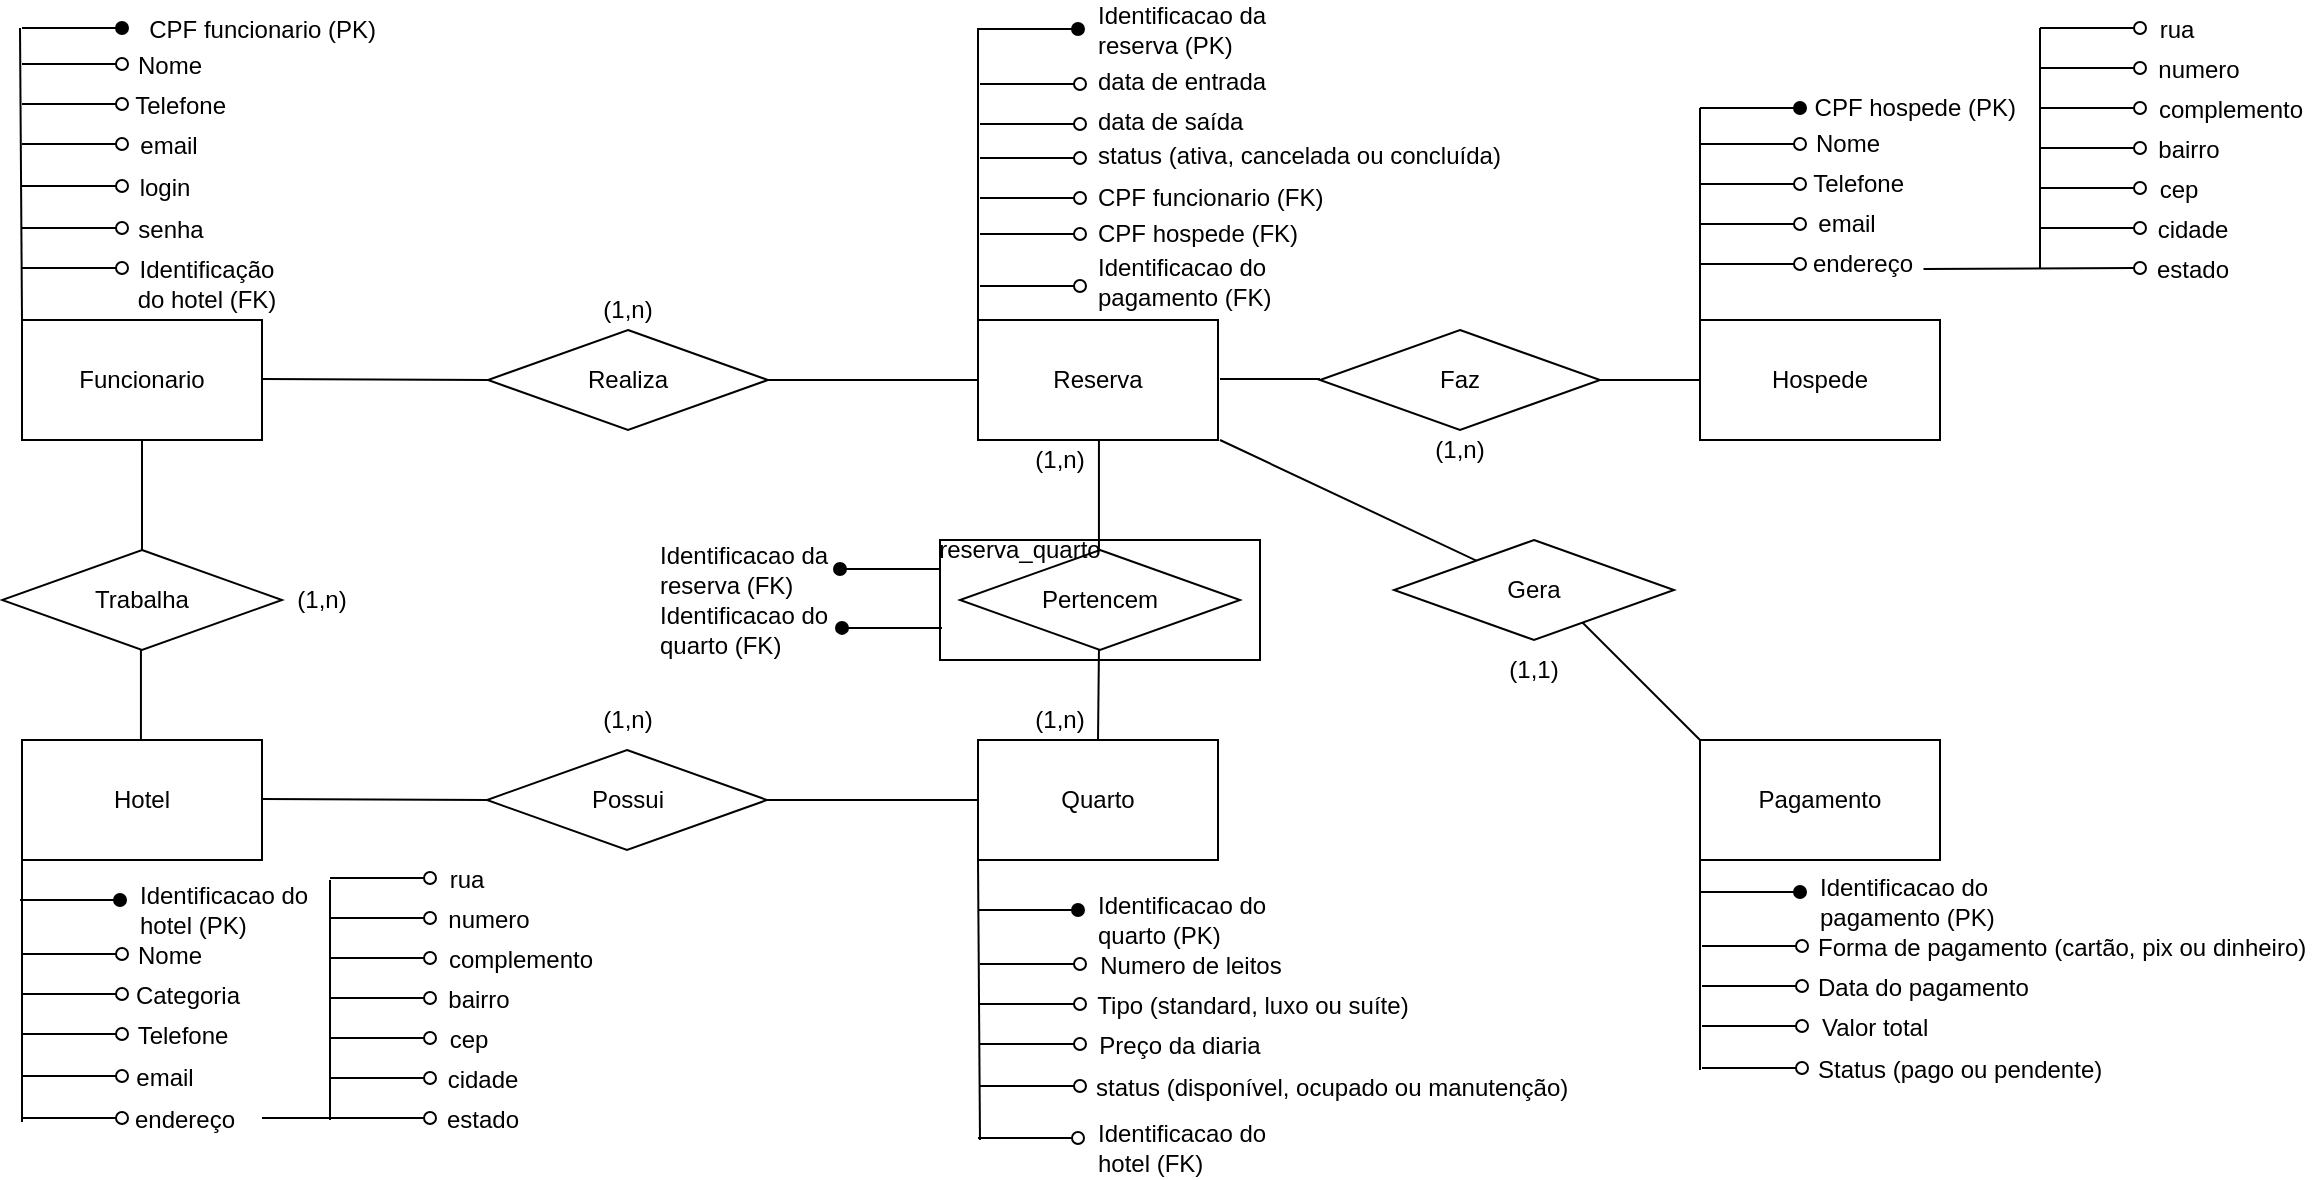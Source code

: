 <mxfile version="27.2.0">
  <diagram name="Página-1" id="DI8ZqAq87P7aCY76CuN6">
    <mxGraphModel dx="415" dy="225" grid="1" gridSize="10" guides="1" tooltips="1" connect="1" arrows="1" fold="1" page="1" pageScale="1" pageWidth="827" pageHeight="1169" math="0" shadow="0">
      <root>
        <mxCell id="0" />
        <mxCell id="1" parent="0" />
        <mxCell id="oVBurB7gHKjNDLbgg1Ga-71" value="" style="rounded=0;whiteSpace=wrap;html=1;" parent="1" vertex="1">
          <mxGeometry x="500" y="280" width="160" height="60" as="geometry" />
        </mxCell>
        <mxCell id="KaHhwijKdOxmR4VrckLU-152" value="" style="group" parent="1" vertex="1" connectable="0">
          <mxGeometry x="40" y="380" width="266" height="205" as="geometry" />
        </mxCell>
        <mxCell id="KaHhwijKdOxmR4VrckLU-2" value="Hotel" style="rounded=0;whiteSpace=wrap;html=1;" parent="KaHhwijKdOxmR4VrckLU-152" vertex="1">
          <mxGeometry x="1" width="120" height="60" as="geometry" />
        </mxCell>
        <mxCell id="KaHhwijKdOxmR4VrckLU-45" value="" style="endArrow=oval;html=1;rounded=0;endFill=1;" parent="KaHhwijKdOxmR4VrckLU-152" edge="1">
          <mxGeometry width="50" height="50" relative="1" as="geometry">
            <mxPoint y="80" as="sourcePoint" />
            <mxPoint x="50" y="80" as="targetPoint" />
          </mxGeometry>
        </mxCell>
        <mxCell id="KaHhwijKdOxmR4VrckLU-46" value="Identificacao do hotel (PK)" style="text;html=1;align=left;verticalAlign=middle;whiteSpace=wrap;rounded=0;" parent="KaHhwijKdOxmR4VrckLU-152" vertex="1">
          <mxGeometry x="58" y="70" width="111" height="30" as="geometry" />
        </mxCell>
        <mxCell id="KaHhwijKdOxmR4VrckLU-47" value="" style="endArrow=oval;html=1;rounded=0;endFill=0;" parent="KaHhwijKdOxmR4VrckLU-152" edge="1">
          <mxGeometry width="50" height="50" relative="1" as="geometry">
            <mxPoint x="1" y="107" as="sourcePoint" />
            <mxPoint x="51" y="107" as="targetPoint" />
          </mxGeometry>
        </mxCell>
        <mxCell id="KaHhwijKdOxmR4VrckLU-48" value="Nome" style="text;html=1;align=right;verticalAlign=middle;whiteSpace=wrap;rounded=0;" parent="KaHhwijKdOxmR4VrckLU-152" vertex="1">
          <mxGeometry x="61.25" y="93" width="31.5" height="30" as="geometry" />
        </mxCell>
        <mxCell id="KaHhwijKdOxmR4VrckLU-49" value="" style="endArrow=oval;html=1;rounded=0;endFill=0;" parent="KaHhwijKdOxmR4VrckLU-152" edge="1">
          <mxGeometry width="50" height="50" relative="1" as="geometry">
            <mxPoint x="1" y="127" as="sourcePoint" />
            <mxPoint x="51" y="127" as="targetPoint" />
          </mxGeometry>
        </mxCell>
        <mxCell id="KaHhwijKdOxmR4VrckLU-50" value="Categoria" style="text;html=1;align=right;verticalAlign=middle;whiteSpace=wrap;rounded=0;" parent="KaHhwijKdOxmR4VrckLU-152" vertex="1">
          <mxGeometry x="66.25" y="113" width="46" height="30" as="geometry" />
        </mxCell>
        <mxCell id="KaHhwijKdOxmR4VrckLU-51" value="" style="endArrow=oval;html=1;rounded=0;endFill=0;" parent="KaHhwijKdOxmR4VrckLU-152" edge="1">
          <mxGeometry width="50" height="50" relative="1" as="geometry">
            <mxPoint x="1" y="147" as="sourcePoint" />
            <mxPoint x="51" y="147" as="targetPoint" />
          </mxGeometry>
        </mxCell>
        <mxCell id="KaHhwijKdOxmR4VrckLU-52" value="Telefone" style="text;html=1;align=center;verticalAlign=middle;whiteSpace=wrap;rounded=0;" parent="KaHhwijKdOxmR4VrckLU-152" vertex="1">
          <mxGeometry x="66.25" y="133" width="31" height="30" as="geometry" />
        </mxCell>
        <mxCell id="KaHhwijKdOxmR4VrckLU-53" value="" style="endArrow=oval;html=1;rounded=0;endFill=0;" parent="KaHhwijKdOxmR4VrckLU-152" edge="1">
          <mxGeometry width="50" height="50" relative="1" as="geometry">
            <mxPoint x="1" y="168" as="sourcePoint" />
            <mxPoint x="51" y="168" as="targetPoint" />
          </mxGeometry>
        </mxCell>
        <mxCell id="KaHhwijKdOxmR4VrckLU-54" value="email" style="text;html=1;align=center;verticalAlign=middle;whiteSpace=wrap;rounded=0;" parent="KaHhwijKdOxmR4VrckLU-152" vertex="1">
          <mxGeometry x="57" y="154" width="31" height="30" as="geometry" />
        </mxCell>
        <mxCell id="KaHhwijKdOxmR4VrckLU-55" value="endereço" style="text;html=1;align=center;verticalAlign=middle;whiteSpace=wrap;rounded=0;" parent="KaHhwijKdOxmR4VrckLU-152" vertex="1">
          <mxGeometry x="66.5" y="175" width="31" height="30" as="geometry" />
        </mxCell>
        <mxCell id="KaHhwijKdOxmR4VrckLU-56" value="" style="endArrow=oval;html=1;rounded=0;endFill=0;" parent="KaHhwijKdOxmR4VrckLU-152" edge="1">
          <mxGeometry width="50" height="50" relative="1" as="geometry">
            <mxPoint x="1" y="189" as="sourcePoint" />
            <mxPoint x="51" y="189" as="targetPoint" />
          </mxGeometry>
        </mxCell>
        <mxCell id="KaHhwijKdOxmR4VrckLU-57" value="" style="endArrow=none;html=1;rounded=0;exitX=0;exitY=0;exitDx=0;exitDy=0;" parent="KaHhwijKdOxmR4VrckLU-152" edge="1">
          <mxGeometry width="50" height="50" relative="1" as="geometry">
            <mxPoint x="1" y="191" as="sourcePoint" />
            <mxPoint x="1" y="60" as="targetPoint" />
          </mxGeometry>
        </mxCell>
        <mxCell id="KaHhwijKdOxmR4VrckLU-58" value="rua" style="text;html=1;align=center;verticalAlign=middle;whiteSpace=wrap;rounded=0;" parent="KaHhwijKdOxmR4VrckLU-152" vertex="1">
          <mxGeometry x="208" y="55" width="31" height="30" as="geometry" />
        </mxCell>
        <mxCell id="KaHhwijKdOxmR4VrckLU-59" value="" style="endArrow=oval;html=1;rounded=0;endFill=0;" parent="KaHhwijKdOxmR4VrckLU-152" edge="1">
          <mxGeometry width="50" height="50" relative="1" as="geometry">
            <mxPoint x="155" y="69" as="sourcePoint" />
            <mxPoint x="205" y="69" as="targetPoint" />
          </mxGeometry>
        </mxCell>
        <mxCell id="KaHhwijKdOxmR4VrckLU-66" value="numero" style="text;html=1;align=center;verticalAlign=middle;whiteSpace=wrap;rounded=0;" parent="KaHhwijKdOxmR4VrckLU-152" vertex="1">
          <mxGeometry x="219" y="75" width="31" height="30" as="geometry" />
        </mxCell>
        <mxCell id="KaHhwijKdOxmR4VrckLU-67" value="" style="endArrow=oval;html=1;rounded=0;endFill=0;" parent="KaHhwijKdOxmR4VrckLU-152" edge="1">
          <mxGeometry width="50" height="50" relative="1" as="geometry">
            <mxPoint x="155" y="89" as="sourcePoint" />
            <mxPoint x="205" y="89" as="targetPoint" />
          </mxGeometry>
        </mxCell>
        <mxCell id="KaHhwijKdOxmR4VrckLU-68" value="complemento" style="text;html=1;align=center;verticalAlign=middle;whiteSpace=wrap;rounded=0;" parent="KaHhwijKdOxmR4VrckLU-152" vertex="1">
          <mxGeometry x="235" y="95" width="31" height="30" as="geometry" />
        </mxCell>
        <mxCell id="KaHhwijKdOxmR4VrckLU-69" value="" style="endArrow=oval;html=1;rounded=0;endFill=0;" parent="KaHhwijKdOxmR4VrckLU-152" edge="1">
          <mxGeometry width="50" height="50" relative="1" as="geometry">
            <mxPoint x="155" y="109" as="sourcePoint" />
            <mxPoint x="205" y="109" as="targetPoint" />
          </mxGeometry>
        </mxCell>
        <mxCell id="KaHhwijKdOxmR4VrckLU-70" value="bairro" style="text;html=1;align=center;verticalAlign=middle;whiteSpace=wrap;rounded=0;" parent="KaHhwijKdOxmR4VrckLU-152" vertex="1">
          <mxGeometry x="214" y="115" width="31" height="30" as="geometry" />
        </mxCell>
        <mxCell id="KaHhwijKdOxmR4VrckLU-71" value="" style="endArrow=oval;html=1;rounded=0;endFill=0;" parent="KaHhwijKdOxmR4VrckLU-152" edge="1">
          <mxGeometry width="50" height="50" relative="1" as="geometry">
            <mxPoint x="155" y="129" as="sourcePoint" />
            <mxPoint x="205" y="129" as="targetPoint" />
          </mxGeometry>
        </mxCell>
        <mxCell id="KaHhwijKdOxmR4VrckLU-74" value="cep" style="text;html=1;align=center;verticalAlign=middle;whiteSpace=wrap;rounded=0;" parent="KaHhwijKdOxmR4VrckLU-152" vertex="1">
          <mxGeometry x="209" y="135" width="31" height="30" as="geometry" />
        </mxCell>
        <mxCell id="KaHhwijKdOxmR4VrckLU-75" value="" style="endArrow=oval;html=1;rounded=0;endFill=0;" parent="KaHhwijKdOxmR4VrckLU-152" edge="1">
          <mxGeometry width="50" height="50" relative="1" as="geometry">
            <mxPoint x="155" y="149" as="sourcePoint" />
            <mxPoint x="205" y="149" as="targetPoint" />
          </mxGeometry>
        </mxCell>
        <mxCell id="KaHhwijKdOxmR4VrckLU-76" value="cidade" style="text;html=1;align=center;verticalAlign=middle;whiteSpace=wrap;rounded=0;" parent="KaHhwijKdOxmR4VrckLU-152" vertex="1">
          <mxGeometry x="216" y="155" width="31" height="30" as="geometry" />
        </mxCell>
        <mxCell id="KaHhwijKdOxmR4VrckLU-77" value="" style="endArrow=oval;html=1;rounded=0;endFill=0;" parent="KaHhwijKdOxmR4VrckLU-152" edge="1">
          <mxGeometry width="50" height="50" relative="1" as="geometry">
            <mxPoint x="155" y="169" as="sourcePoint" />
            <mxPoint x="205" y="169" as="targetPoint" />
          </mxGeometry>
        </mxCell>
        <mxCell id="KaHhwijKdOxmR4VrckLU-78" value="estado" style="text;html=1;align=center;verticalAlign=middle;whiteSpace=wrap;rounded=0;" parent="KaHhwijKdOxmR4VrckLU-152" vertex="1">
          <mxGeometry x="216" y="175" width="31" height="30" as="geometry" />
        </mxCell>
        <mxCell id="KaHhwijKdOxmR4VrckLU-79" value="" style="endArrow=oval;html=1;rounded=0;endFill=0;" parent="KaHhwijKdOxmR4VrckLU-152" edge="1">
          <mxGeometry width="50" height="50" relative="1" as="geometry">
            <mxPoint x="121" y="189" as="sourcePoint" />
            <mxPoint x="205" y="189" as="targetPoint" />
          </mxGeometry>
        </mxCell>
        <mxCell id="KaHhwijKdOxmR4VrckLU-80" value="" style="endArrow=none;html=1;rounded=0;" parent="KaHhwijKdOxmR4VrckLU-152" edge="1">
          <mxGeometry width="50" height="50" relative="1" as="geometry">
            <mxPoint x="155" y="190" as="sourcePoint" />
            <mxPoint x="155" y="70" as="targetPoint" />
          </mxGeometry>
        </mxCell>
        <mxCell id="oVBurB7gHKjNDLbgg1Ga-35" value="" style="endArrow=none;html=1;rounded=0;entryX=1;entryY=0.5;entryDx=0;entryDy=0;exitX=0;exitY=0.5;exitDx=0;exitDy=0;" parent="KaHhwijKdOxmR4VrckLU-152" source="oVBurB7gHKjNDLbgg1Ga-33" edge="1">
          <mxGeometry width="50" height="50" relative="1" as="geometry">
            <mxPoint x="227" y="29.47" as="sourcePoint" />
            <mxPoint x="121" y="29.47" as="targetPoint" />
          </mxGeometry>
        </mxCell>
        <mxCell id="oVBurB7gHKjNDLbgg1Ga-33" value="Possui" style="rhombus;whiteSpace=wrap;html=1;" parent="1" vertex="1">
          <mxGeometry x="273.5" y="385" width="140" height="50" as="geometry" />
        </mxCell>
        <mxCell id="oVBurB7gHKjNDLbgg1Ga-34" value="" style="endArrow=none;html=1;rounded=0;entryX=1;entryY=0.5;entryDx=0;entryDy=0;" parent="1" target="oVBurB7gHKjNDLbgg1Ga-33" edge="1">
          <mxGeometry width="50" height="50" relative="1" as="geometry">
            <mxPoint x="520" y="410" as="sourcePoint" />
            <mxPoint x="500" y="495" as="targetPoint" />
          </mxGeometry>
        </mxCell>
        <mxCell id="oVBurB7gHKjNDLbgg1Ga-39" value="Trabalha" style="rhombus;whiteSpace=wrap;html=1;" parent="1" vertex="1">
          <mxGeometry x="31" y="285" width="140" height="50" as="geometry" />
        </mxCell>
        <mxCell id="oVBurB7gHKjNDLbgg1Ga-40" value="" style="endArrow=none;html=1;rounded=0;exitX=0.5;exitY=0;exitDx=0;exitDy=0;entryX=0.5;entryY=1;entryDx=0;entryDy=0;" parent="1" source="oVBurB7gHKjNDLbgg1Ga-39" target="KaHhwijKdOxmR4VrckLU-1" edge="1">
          <mxGeometry width="50" height="50" relative="1" as="geometry">
            <mxPoint x="450" y="335" as="sourcePoint" />
            <mxPoint x="100" y="235" as="targetPoint" />
          </mxGeometry>
        </mxCell>
        <mxCell id="oVBurB7gHKjNDLbgg1Ga-41" value="" style="endArrow=none;html=1;rounded=0;exitX=0.5;exitY=0;exitDx=0;exitDy=0;entryX=0.5;entryY=1;entryDx=0;entryDy=0;" parent="1" edge="1">
          <mxGeometry width="50" height="50" relative="1" as="geometry">
            <mxPoint x="100.47" y="380" as="sourcePoint" />
            <mxPoint x="100.47" y="335" as="targetPoint" />
          </mxGeometry>
        </mxCell>
        <mxCell id="oVBurB7gHKjNDLbgg1Ga-44" value="Realiza" style="rhombus;whiteSpace=wrap;html=1;" parent="1" vertex="1">
          <mxGeometry x="274" y="175" width="140" height="50" as="geometry" />
        </mxCell>
        <mxCell id="oVBurB7gHKjNDLbgg1Ga-45" value="" style="endArrow=none;html=1;rounded=0;exitX=1;exitY=0.5;exitDx=0;exitDy=0;entryX=0;entryY=0.5;entryDx=0;entryDy=0;" parent="1" source="oVBurB7gHKjNDLbgg1Ga-44" target="KaHhwijKdOxmR4VrckLU-5" edge="1">
          <mxGeometry width="50" height="50" relative="1" as="geometry">
            <mxPoint x="450" y="335" as="sourcePoint" />
            <mxPoint x="500" y="285" as="targetPoint" />
          </mxGeometry>
        </mxCell>
        <mxCell id="oVBurB7gHKjNDLbgg1Ga-46" value="" style="endArrow=none;html=1;rounded=0;exitX=1;exitY=0.5;exitDx=0;exitDy=0;entryX=0;entryY=0.5;entryDx=0;entryDy=0;" parent="1" target="oVBurB7gHKjNDLbgg1Ga-44" edge="1">
          <mxGeometry width="50" height="50" relative="1" as="geometry">
            <mxPoint x="161" y="199.47" as="sourcePoint" />
            <mxPoint x="260" y="199.47" as="targetPoint" />
          </mxGeometry>
        </mxCell>
        <mxCell id="oVBurB7gHKjNDLbgg1Ga-49" value="Pertencem" style="rhombus;whiteSpace=wrap;html=1;" parent="1" vertex="1">
          <mxGeometry x="510" y="285" width="140" height="50" as="geometry" />
        </mxCell>
        <mxCell id="oVBurB7gHKjNDLbgg1Ga-50" value="" style="endArrow=none;html=1;rounded=0;exitX=0.5;exitY=0;exitDx=0;exitDy=0;entryX=0.5;entryY=1;entryDx=0;entryDy=0;" parent="1" edge="1">
          <mxGeometry width="50" height="50" relative="1" as="geometry">
            <mxPoint x="579.47" y="285" as="sourcePoint" />
            <mxPoint x="579.47" y="230" as="targetPoint" />
          </mxGeometry>
        </mxCell>
        <mxCell id="oVBurB7gHKjNDLbgg1Ga-51" value="" style="endArrow=none;html=1;rounded=0;entryX=0.5;entryY=1;entryDx=0;entryDy=0;exitX=0.5;exitY=0;exitDx=0;exitDy=0;" parent="1" source="KaHhwijKdOxmR4VrckLU-3" edge="1">
          <mxGeometry width="50" height="50" relative="1" as="geometry">
            <mxPoint x="579" y="375" as="sourcePoint" />
            <mxPoint x="579.47" y="335" as="targetPoint" />
          </mxGeometry>
        </mxCell>
        <mxCell id="oVBurB7gHKjNDLbgg1Ga-56" value="" style="group" parent="1" vertex="1" connectable="0">
          <mxGeometry x="880" y="380" width="307.5" height="180" as="geometry" />
        </mxCell>
        <mxCell id="oVBurB7gHKjNDLbgg1Ga-14" value="Forma de pagamento (cartão, pix ou dinheiro)" style="text;html=1;align=left;verticalAlign=middle;whiteSpace=wrap;rounded=0;" parent="oVBurB7gHKjNDLbgg1Ga-56" vertex="1">
          <mxGeometry x="57" y="89" width="250.5" height="30" as="geometry" />
        </mxCell>
        <mxCell id="KaHhwijKdOxmR4VrckLU-81" value="Pagamento" style="rounded=0;whiteSpace=wrap;html=1;" parent="oVBurB7gHKjNDLbgg1Ga-56" vertex="1">
          <mxGeometry width="120" height="60" as="geometry" />
        </mxCell>
        <mxCell id="oVBurB7gHKjNDLbgg1Ga-11" value="Status (pago ou pendente)" style="text;html=1;align=left;verticalAlign=middle;whiteSpace=wrap;rounded=0;" parent="oVBurB7gHKjNDLbgg1Ga-56" vertex="1">
          <mxGeometry x="57" y="150" width="150.5" height="30" as="geometry" />
        </mxCell>
        <mxCell id="oVBurB7gHKjNDLbgg1Ga-12" value="" style="endArrow=oval;html=1;rounded=0;endFill=1;" parent="oVBurB7gHKjNDLbgg1Ga-56" edge="1">
          <mxGeometry width="50" height="50" relative="1" as="geometry">
            <mxPoint y="76" as="sourcePoint" />
            <mxPoint x="50" y="76" as="targetPoint" />
          </mxGeometry>
        </mxCell>
        <mxCell id="oVBurB7gHKjNDLbgg1Ga-13" value="" style="endArrow=oval;html=1;rounded=0;endFill=0;" parent="oVBurB7gHKjNDLbgg1Ga-56" edge="1">
          <mxGeometry width="50" height="50" relative="1" as="geometry">
            <mxPoint x="1" y="103" as="sourcePoint" />
            <mxPoint x="51" y="103" as="targetPoint" />
          </mxGeometry>
        </mxCell>
        <mxCell id="oVBurB7gHKjNDLbgg1Ga-15" value="" style="endArrow=oval;html=1;rounded=0;endFill=0;" parent="oVBurB7gHKjNDLbgg1Ga-56" edge="1">
          <mxGeometry width="50" height="50" relative="1" as="geometry">
            <mxPoint x="1" y="123" as="sourcePoint" />
            <mxPoint x="51" y="123" as="targetPoint" />
          </mxGeometry>
        </mxCell>
        <mxCell id="oVBurB7gHKjNDLbgg1Ga-16" value="Data do pagamento" style="text;html=1;align=left;verticalAlign=middle;whiteSpace=wrap;rounded=0;" parent="oVBurB7gHKjNDLbgg1Ga-56" vertex="1">
          <mxGeometry x="57" y="109" width="160.75" height="30" as="geometry" />
        </mxCell>
        <mxCell id="oVBurB7gHKjNDLbgg1Ga-17" value="" style="endArrow=oval;html=1;rounded=0;endFill=0;" parent="oVBurB7gHKjNDLbgg1Ga-56" edge="1">
          <mxGeometry width="50" height="50" relative="1" as="geometry">
            <mxPoint x="1" y="143" as="sourcePoint" />
            <mxPoint x="51" y="143" as="targetPoint" />
          </mxGeometry>
        </mxCell>
        <mxCell id="oVBurB7gHKjNDLbgg1Ga-18" value="Valor total" style="text;html=1;align=left;verticalAlign=middle;whiteSpace=wrap;rounded=0;" parent="oVBurB7gHKjNDLbgg1Ga-56" vertex="1">
          <mxGeometry x="59" y="129" width="83.75" height="30" as="geometry" />
        </mxCell>
        <mxCell id="oVBurB7gHKjNDLbgg1Ga-19" value="" style="endArrow=oval;html=1;rounded=0;endFill=0;" parent="oVBurB7gHKjNDLbgg1Ga-56" edge="1">
          <mxGeometry width="50" height="50" relative="1" as="geometry">
            <mxPoint x="1" y="164" as="sourcePoint" />
            <mxPoint x="51" y="164" as="targetPoint" />
          </mxGeometry>
        </mxCell>
        <mxCell id="oVBurB7gHKjNDLbgg1Ga-20" value="Identificacao do pagamento (PK)" style="text;html=1;align=left;verticalAlign=middle;whiteSpace=wrap;rounded=0;" parent="oVBurB7gHKjNDLbgg1Ga-56" vertex="1">
          <mxGeometry x="58" y="66" width="111" height="30" as="geometry" />
        </mxCell>
        <mxCell id="oVBurB7gHKjNDLbgg1Ga-21" value="" style="endArrow=none;html=1;rounded=0;entryX=0;entryY=1;entryDx=0;entryDy=0;" parent="oVBurB7gHKjNDLbgg1Ga-56" target="KaHhwijKdOxmR4VrckLU-81" edge="1">
          <mxGeometry width="50" height="50" relative="1" as="geometry">
            <mxPoint y="165" as="sourcePoint" />
            <mxPoint x="-30" y="130" as="targetPoint" />
          </mxGeometry>
        </mxCell>
        <mxCell id="oVBurB7gHKjNDLbgg1Ga-59" value="" style="endArrow=none;html=1;rounded=0;exitX=0;exitY=0.5;exitDx=0;exitDy=0;" parent="1" source="KaHhwijKdOxmR4VrckLU-4" edge="1">
          <mxGeometry width="50" height="50" relative="1" as="geometry">
            <mxPoint x="800" y="380" as="sourcePoint" />
            <mxPoint x="830" y="200" as="targetPoint" />
          </mxGeometry>
        </mxCell>
        <mxCell id="oVBurB7gHKjNDLbgg1Ga-63" value="" style="endArrow=none;html=1;rounded=0;exitX=0;exitY=0;exitDx=0;exitDy=0;" parent="1" source="KaHhwijKdOxmR4VrckLU-81" edge="1">
          <mxGeometry width="50" height="50" relative="1" as="geometry">
            <mxPoint x="770" y="330" as="sourcePoint" />
            <mxPoint x="640" y="230" as="targetPoint" />
            <Array as="points">
              <mxPoint x="810" y="310" />
            </Array>
          </mxGeometry>
        </mxCell>
        <mxCell id="oVBurB7gHKjNDLbgg1Ga-58" value="Gera" style="rhombus;whiteSpace=wrap;html=1;" parent="1" vertex="1">
          <mxGeometry x="727" y="280" width="140" height="50" as="geometry" />
        </mxCell>
        <mxCell id="oVBurB7gHKjNDLbgg1Ga-66" value="(1,1)" style="text;html=1;align=center;verticalAlign=middle;whiteSpace=wrap;rounded=0;" parent="1" vertex="1">
          <mxGeometry x="767" y="330" width="60" height="30" as="geometry" />
        </mxCell>
        <mxCell id="oVBurB7gHKjNDLbgg1Ga-67" value="(1,n)" style="text;html=1;align=center;verticalAlign=middle;whiteSpace=wrap;rounded=0;" parent="1" vertex="1">
          <mxGeometry x="313.5" y="355" width="60" height="30" as="geometry" />
        </mxCell>
        <mxCell id="oVBurB7gHKjNDLbgg1Ga-68" value="(1,n)" style="text;html=1;align=center;verticalAlign=middle;whiteSpace=wrap;rounded=0;" parent="1" vertex="1">
          <mxGeometry x="314" y="150" width="60" height="30" as="geometry" />
        </mxCell>
        <mxCell id="oVBurB7gHKjNDLbgg1Ga-69" value="(1,n)" style="text;html=1;align=center;verticalAlign=middle;whiteSpace=wrap;rounded=0;" parent="1" vertex="1">
          <mxGeometry x="161" y="295" width="60" height="30" as="geometry" />
        </mxCell>
        <mxCell id="oVBurB7gHKjNDLbgg1Ga-72" value="reserva_quarto" style="text;html=1;align=center;verticalAlign=middle;whiteSpace=wrap;rounded=0;" parent="1" vertex="1">
          <mxGeometry x="510" y="270" width="60" height="30" as="geometry" />
        </mxCell>
        <mxCell id="oVBurB7gHKjNDLbgg1Ga-73" value="" style="endArrow=none;html=1;rounded=0;endFill=1;startFill=1;startArrow=oval;" parent="1" edge="1">
          <mxGeometry width="50" height="50" relative="1" as="geometry">
            <mxPoint x="450" y="294.47" as="sourcePoint" />
            <mxPoint x="500" y="294.47" as="targetPoint" />
          </mxGeometry>
        </mxCell>
        <mxCell id="oVBurB7gHKjNDLbgg1Ga-74" value="Identificacao da reserva (FK)" style="text;html=1;align=left;verticalAlign=middle;whiteSpace=wrap;rounded=0;" parent="1" vertex="1">
          <mxGeometry x="358" y="280" width="111" height="30" as="geometry" />
        </mxCell>
        <mxCell id="oVBurB7gHKjNDLbgg1Ga-87" value="Identificacao do quarto (FK)" style="text;html=1;align=left;verticalAlign=middle;whiteSpace=wrap;rounded=0;" parent="1" vertex="1">
          <mxGeometry x="358" y="310" width="111" height="30" as="geometry" />
        </mxCell>
        <mxCell id="oVBurB7gHKjNDLbgg1Ga-88" value="" style="endArrow=none;html=1;rounded=0;endFill=1;startFill=1;startArrow=oval;" parent="1" edge="1">
          <mxGeometry width="50" height="50" relative="1" as="geometry">
            <mxPoint x="451" y="323.95" as="sourcePoint" />
            <mxPoint x="501" y="323.95" as="targetPoint" />
          </mxGeometry>
        </mxCell>
        <mxCell id="oVBurB7gHKjNDLbgg1Ga-89" value="(1,n)" style="text;html=1;align=center;verticalAlign=middle;whiteSpace=wrap;rounded=0;" parent="1" vertex="1">
          <mxGeometry x="530" y="225" width="60" height="30" as="geometry" />
        </mxCell>
        <mxCell id="oVBurB7gHKjNDLbgg1Ga-90" value="(1,n)" style="text;html=1;align=center;verticalAlign=middle;whiteSpace=wrap;rounded=0;" parent="1" vertex="1">
          <mxGeometry x="530" y="355" width="60" height="30" as="geometry" />
        </mxCell>
        <mxCell id="fDfyd0VEdmGdM0HIdxn--3" value="" style="group" parent="1" vertex="1" connectable="0">
          <mxGeometry x="40" y="10" width="180" height="220" as="geometry" />
        </mxCell>
        <mxCell id="KaHhwijKdOxmR4VrckLU-8" value="" style="endArrow=oval;html=1;rounded=0;endFill=1;" parent="fDfyd0VEdmGdM0HIdxn--3" edge="1">
          <mxGeometry width="50" height="50" relative="1" as="geometry">
            <mxPoint x="1" y="14" as="sourcePoint" />
            <mxPoint x="51" y="14" as="targetPoint" />
          </mxGeometry>
        </mxCell>
        <mxCell id="KaHhwijKdOxmR4VrckLU-17" value="" style="endArrow=oval;html=1;rounded=0;endFill=0;" parent="fDfyd0VEdmGdM0HIdxn--3" edge="1">
          <mxGeometry width="50" height="50" relative="1" as="geometry">
            <mxPoint x="1" y="32" as="sourcePoint" />
            <mxPoint x="51" y="32" as="targetPoint" />
          </mxGeometry>
        </mxCell>
        <mxCell id="KaHhwijKdOxmR4VrckLU-18" value="Nome" style="text;html=1;align=right;verticalAlign=middle;whiteSpace=wrap;rounded=0;" parent="fDfyd0VEdmGdM0HIdxn--3" vertex="1">
          <mxGeometry x="61.25" y="18" width="31.5" height="30" as="geometry" />
        </mxCell>
        <mxCell id="KaHhwijKdOxmR4VrckLU-21" value="" style="endArrow=oval;html=1;rounded=0;endFill=0;" parent="fDfyd0VEdmGdM0HIdxn--3" edge="1">
          <mxGeometry width="50" height="50" relative="1" as="geometry">
            <mxPoint x="1" y="52" as="sourcePoint" />
            <mxPoint x="51" y="52" as="targetPoint" />
          </mxGeometry>
        </mxCell>
        <mxCell id="KaHhwijKdOxmR4VrckLU-22" value="Telefone" style="text;html=1;align=right;verticalAlign=middle;whiteSpace=wrap;rounded=0;" parent="fDfyd0VEdmGdM0HIdxn--3" vertex="1">
          <mxGeometry x="59" y="38" width="46" height="30" as="geometry" />
        </mxCell>
        <mxCell id="KaHhwijKdOxmR4VrckLU-23" value="" style="endArrow=oval;html=1;rounded=0;endFill=0;" parent="fDfyd0VEdmGdM0HIdxn--3" edge="1">
          <mxGeometry width="50" height="50" relative="1" as="geometry">
            <mxPoint x="1" y="72" as="sourcePoint" />
            <mxPoint x="51" y="72" as="targetPoint" />
          </mxGeometry>
        </mxCell>
        <mxCell id="KaHhwijKdOxmR4VrckLU-24" value="email" style="text;html=1;align=center;verticalAlign=middle;whiteSpace=wrap;rounded=0;" parent="fDfyd0VEdmGdM0HIdxn--3" vertex="1">
          <mxGeometry x="59" y="58" width="31" height="30" as="geometry" />
        </mxCell>
        <mxCell id="KaHhwijKdOxmR4VrckLU-27" value="" style="endArrow=oval;html=1;rounded=0;endFill=0;" parent="fDfyd0VEdmGdM0HIdxn--3" edge="1">
          <mxGeometry width="50" height="50" relative="1" as="geometry">
            <mxPoint x="1" y="93" as="sourcePoint" />
            <mxPoint x="51" y="93" as="targetPoint" />
          </mxGeometry>
        </mxCell>
        <mxCell id="KaHhwijKdOxmR4VrckLU-28" value="login" style="text;html=1;align=center;verticalAlign=middle;whiteSpace=wrap;rounded=0;" parent="fDfyd0VEdmGdM0HIdxn--3" vertex="1">
          <mxGeometry x="57" y="79" width="31" height="30" as="geometry" />
        </mxCell>
        <mxCell id="KaHhwijKdOxmR4VrckLU-30" value="" style="endArrow=oval;html=1;rounded=0;endFill=0;" parent="fDfyd0VEdmGdM0HIdxn--3" edge="1">
          <mxGeometry width="50" height="50" relative="1" as="geometry">
            <mxPoint x="1" y="114" as="sourcePoint" />
            <mxPoint x="51" y="114" as="targetPoint" />
          </mxGeometry>
        </mxCell>
        <mxCell id="KaHhwijKdOxmR4VrckLU-9" value="CPF funcionario (PK)" style="text;html=1;align=right;verticalAlign=middle;whiteSpace=wrap;rounded=0;" parent="fDfyd0VEdmGdM0HIdxn--3" vertex="1">
          <mxGeometry x="58" width="122" height="30" as="geometry" />
        </mxCell>
        <mxCell id="KaHhwijKdOxmR4VrckLU-1" value="Funcionario" style="rounded=0;whiteSpace=wrap;html=1;" parent="fDfyd0VEdmGdM0HIdxn--3" vertex="1">
          <mxGeometry x="1" y="160" width="120" height="60" as="geometry" />
        </mxCell>
        <mxCell id="KaHhwijKdOxmR4VrckLU-11" value="" style="endArrow=none;html=1;rounded=0;exitX=0;exitY=0;exitDx=0;exitDy=0;" parent="fDfyd0VEdmGdM0HIdxn--3" source="KaHhwijKdOxmR4VrckLU-1" edge="1">
          <mxGeometry width="50" height="50" relative="1" as="geometry">
            <mxPoint x="1" y="125" as="sourcePoint" />
            <mxPoint y="14" as="targetPoint" />
          </mxGeometry>
        </mxCell>
        <mxCell id="KaHhwijKdOxmR4VrckLU-29" value="senha" style="text;html=1;align=center;verticalAlign=middle;whiteSpace=wrap;rounded=0;" parent="fDfyd0VEdmGdM0HIdxn--3" vertex="1">
          <mxGeometry x="60" y="100" width="31" height="30" as="geometry" />
        </mxCell>
        <mxCell id="fDfyd0VEdmGdM0HIdxn--1" value="Identificação do hotel (FK)" style="text;html=1;align=center;verticalAlign=middle;whiteSpace=wrap;rounded=0;" parent="fDfyd0VEdmGdM0HIdxn--3" vertex="1">
          <mxGeometry x="57" y="127" width="73" height="30" as="geometry" />
        </mxCell>
        <mxCell id="fDfyd0VEdmGdM0HIdxn--2" value="" style="endArrow=oval;html=1;rounded=0;endFill=0;" parent="fDfyd0VEdmGdM0HIdxn--3" edge="1">
          <mxGeometry width="50" height="50" relative="1" as="geometry">
            <mxPoint x="1" y="134" as="sourcePoint" />
            <mxPoint x="51" y="134" as="targetPoint" />
          </mxGeometry>
        </mxCell>
        <mxCell id="fDfyd0VEdmGdM0HIdxn--6" value="" style="group" parent="1" vertex="1" connectable="0">
          <mxGeometry x="519" y="380" width="300" height="219" as="geometry" />
        </mxCell>
        <mxCell id="KaHhwijKdOxmR4VrckLU-91" value="status (disponível, ocupado ou manutenção)" style="text;html=1;align=left;verticalAlign=middle;whiteSpace=wrap;rounded=0;" parent="fDfyd0VEdmGdM0HIdxn--6" vertex="1">
          <mxGeometry x="57" y="159" width="243" height="30" as="geometry" />
        </mxCell>
        <mxCell id="fDfyd0VEdmGdM0HIdxn--4" value="" style="endArrow=oval;html=1;rounded=0;endFill=0;" parent="fDfyd0VEdmGdM0HIdxn--6" edge="1">
          <mxGeometry width="50" height="50" relative="1" as="geometry">
            <mxPoint y="199" as="sourcePoint" />
            <mxPoint x="50" y="199" as="targetPoint" />
          </mxGeometry>
        </mxCell>
        <mxCell id="fDfyd0VEdmGdM0HIdxn--5" value="Identificacao do hotel (FK)" style="text;html=1;align=left;verticalAlign=middle;whiteSpace=wrap;rounded=0;" parent="fDfyd0VEdmGdM0HIdxn--6" vertex="1">
          <mxGeometry x="58" y="189" width="111" height="30" as="geometry" />
        </mxCell>
        <mxCell id="KaHhwijKdOxmR4VrckLU-3" value="Quarto" style="rounded=0;whiteSpace=wrap;html=1;" parent="fDfyd0VEdmGdM0HIdxn--6" vertex="1">
          <mxGeometry width="120" height="60" as="geometry" />
        </mxCell>
        <mxCell id="KaHhwijKdOxmR4VrckLU-83" value="" style="endArrow=oval;html=1;rounded=0;endFill=1;" parent="fDfyd0VEdmGdM0HIdxn--6" edge="1">
          <mxGeometry width="50" height="50" relative="1" as="geometry">
            <mxPoint y="85" as="sourcePoint" />
            <mxPoint x="50" y="85" as="targetPoint" />
          </mxGeometry>
        </mxCell>
        <mxCell id="KaHhwijKdOxmR4VrckLU-84" value="" style="endArrow=oval;html=1;rounded=0;endFill=0;" parent="fDfyd0VEdmGdM0HIdxn--6" edge="1">
          <mxGeometry width="50" height="50" relative="1" as="geometry">
            <mxPoint x="1" y="112" as="sourcePoint" />
            <mxPoint x="51" y="112" as="targetPoint" />
          </mxGeometry>
        </mxCell>
        <mxCell id="KaHhwijKdOxmR4VrckLU-85" value="Numero de leitos" style="text;html=1;align=center;verticalAlign=middle;whiteSpace=wrap;rounded=0;" parent="fDfyd0VEdmGdM0HIdxn--6" vertex="1">
          <mxGeometry x="57" y="98" width="98.75" height="30" as="geometry" />
        </mxCell>
        <mxCell id="KaHhwijKdOxmR4VrckLU-86" value="" style="endArrow=oval;html=1;rounded=0;endFill=0;" parent="fDfyd0VEdmGdM0HIdxn--6" edge="1">
          <mxGeometry width="50" height="50" relative="1" as="geometry">
            <mxPoint x="1" y="132" as="sourcePoint" />
            <mxPoint x="51" y="132" as="targetPoint" />
          </mxGeometry>
        </mxCell>
        <mxCell id="KaHhwijKdOxmR4VrckLU-87" value="Tipo (standard, luxo ou suíte)" style="text;html=1;align=center;verticalAlign=middle;whiteSpace=wrap;rounded=0;" parent="fDfyd0VEdmGdM0HIdxn--6" vertex="1">
          <mxGeometry x="57" y="118" width="160.75" height="30" as="geometry" />
        </mxCell>
        <mxCell id="KaHhwijKdOxmR4VrckLU-88" value="" style="endArrow=oval;html=1;rounded=0;endFill=0;" parent="fDfyd0VEdmGdM0HIdxn--6" edge="1">
          <mxGeometry width="50" height="50" relative="1" as="geometry">
            <mxPoint x="1" y="152" as="sourcePoint" />
            <mxPoint x="51" y="152" as="targetPoint" />
          </mxGeometry>
        </mxCell>
        <mxCell id="KaHhwijKdOxmR4VrckLU-89" value="Preço da diaria" style="text;html=1;align=center;verticalAlign=middle;whiteSpace=wrap;rounded=0;" parent="fDfyd0VEdmGdM0HIdxn--6" vertex="1">
          <mxGeometry x="59" y="138" width="83.75" height="30" as="geometry" />
        </mxCell>
        <mxCell id="KaHhwijKdOxmR4VrckLU-90" value="" style="endArrow=oval;html=1;rounded=0;endFill=0;" parent="fDfyd0VEdmGdM0HIdxn--6" edge="1">
          <mxGeometry width="50" height="50" relative="1" as="geometry">
            <mxPoint x="1" y="173" as="sourcePoint" />
            <mxPoint x="51" y="173" as="targetPoint" />
          </mxGeometry>
        </mxCell>
        <mxCell id="KaHhwijKdOxmR4VrckLU-94" value="Identificacao do quarto (PK)" style="text;html=1;align=left;verticalAlign=middle;whiteSpace=wrap;rounded=0;" parent="fDfyd0VEdmGdM0HIdxn--6" vertex="1">
          <mxGeometry x="58" y="75" width="111" height="30" as="geometry" />
        </mxCell>
        <mxCell id="KaHhwijKdOxmR4VrckLU-96" value="" style="endArrow=none;html=1;rounded=0;entryX=0;entryY=1;entryDx=0;entryDy=0;" parent="fDfyd0VEdmGdM0HIdxn--6" target="KaHhwijKdOxmR4VrckLU-3" edge="1">
          <mxGeometry width="50" height="50" relative="1" as="geometry">
            <mxPoint x="1" y="200" as="sourcePoint" />
            <mxPoint x="120" y="135" as="targetPoint" />
          </mxGeometry>
        </mxCell>
        <mxCell id="oVBurB7gHKjNDLbgg1Ga-57" value="Faz" style="rhombus;whiteSpace=wrap;html=1;" parent="1" vertex="1">
          <mxGeometry x="690" y="175" width="140" height="50" as="geometry" />
        </mxCell>
        <mxCell id="oVBurB7gHKjNDLbgg1Ga-60" value="" style="endArrow=none;html=1;rounded=0;exitX=0;exitY=0.5;exitDx=0;exitDy=0;" parent="1" edge="1">
          <mxGeometry width="50" height="50" relative="1" as="geometry">
            <mxPoint x="690" y="199.47" as="sourcePoint" />
            <mxPoint x="640" y="199.47" as="targetPoint" />
          </mxGeometry>
        </mxCell>
        <mxCell id="oVBurB7gHKjNDLbgg1Ga-65" value="(1,n)" style="text;html=1;align=center;verticalAlign=middle;whiteSpace=wrap;rounded=0;" parent="1" vertex="1">
          <mxGeometry x="730" y="220" width="60" height="30" as="geometry" />
        </mxCell>
        <mxCell id="g74yB4if8BZxtYhMySkf-9" value="" style="group" vertex="1" connectable="0" parent="1">
          <mxGeometry x="880" y="10" width="281" height="220" as="geometry" />
        </mxCell>
        <mxCell id="KaHhwijKdOxmR4VrckLU-4" value="Hospede" style="rounded=0;whiteSpace=wrap;html=1;" parent="g74yB4if8BZxtYhMySkf-9" vertex="1">
          <mxGeometry y="160" width="120" height="60" as="geometry" />
        </mxCell>
        <mxCell id="KaHhwijKdOxmR4VrckLU-98" value="" style="endArrow=oval;html=1;rounded=0;endFill=1;" parent="g74yB4if8BZxtYhMySkf-9" edge="1">
          <mxGeometry width="50" height="50" relative="1" as="geometry">
            <mxPoint y="54" as="sourcePoint" />
            <mxPoint x="50" y="54" as="targetPoint" />
          </mxGeometry>
        </mxCell>
        <mxCell id="KaHhwijKdOxmR4VrckLU-99" value="CPF hospede (PK)" style="text;html=1;align=right;verticalAlign=middle;whiteSpace=wrap;rounded=0;" parent="g74yB4if8BZxtYhMySkf-9" vertex="1">
          <mxGeometry x="57" y="39" width="103" height="30" as="geometry" />
        </mxCell>
        <mxCell id="KaHhwijKdOxmR4VrckLU-100" value="" style="endArrow=oval;html=1;rounded=0;endFill=0;" parent="g74yB4if8BZxtYhMySkf-9" edge="1">
          <mxGeometry width="50" height="50" relative="1" as="geometry">
            <mxPoint y="72" as="sourcePoint" />
            <mxPoint x="50" y="72" as="targetPoint" />
          </mxGeometry>
        </mxCell>
        <mxCell id="KaHhwijKdOxmR4VrckLU-101" value="Nome" style="text;html=1;align=right;verticalAlign=middle;whiteSpace=wrap;rounded=0;" parent="g74yB4if8BZxtYhMySkf-9" vertex="1">
          <mxGeometry x="60.25" y="57" width="31.5" height="30" as="geometry" />
        </mxCell>
        <mxCell id="KaHhwijKdOxmR4VrckLU-102" value="" style="endArrow=oval;html=1;rounded=0;endFill=0;" parent="g74yB4if8BZxtYhMySkf-9" edge="1">
          <mxGeometry width="50" height="50" relative="1" as="geometry">
            <mxPoint y="92" as="sourcePoint" />
            <mxPoint x="50" y="92" as="targetPoint" />
          </mxGeometry>
        </mxCell>
        <mxCell id="KaHhwijKdOxmR4VrckLU-103" value="Telefone" style="text;html=1;align=right;verticalAlign=middle;whiteSpace=wrap;rounded=0;" parent="g74yB4if8BZxtYhMySkf-9" vertex="1">
          <mxGeometry x="58" y="77" width="46" height="30" as="geometry" />
        </mxCell>
        <mxCell id="KaHhwijKdOxmR4VrckLU-104" value="" style="endArrow=oval;html=1;rounded=0;endFill=0;" parent="g74yB4if8BZxtYhMySkf-9" edge="1">
          <mxGeometry width="50" height="50" relative="1" as="geometry">
            <mxPoint y="112" as="sourcePoint" />
            <mxPoint x="50" y="112" as="targetPoint" />
          </mxGeometry>
        </mxCell>
        <mxCell id="KaHhwijKdOxmR4VrckLU-105" value="email" style="text;html=1;align=center;verticalAlign=middle;whiteSpace=wrap;rounded=0;" parent="g74yB4if8BZxtYhMySkf-9" vertex="1">
          <mxGeometry x="58" y="97" width="31" height="30" as="geometry" />
        </mxCell>
        <mxCell id="KaHhwijKdOxmR4VrckLU-134" value="rua" style="text;html=1;align=center;verticalAlign=middle;whiteSpace=wrap;rounded=0;" parent="g74yB4if8BZxtYhMySkf-9" vertex="1">
          <mxGeometry x="223" width="31" height="30" as="geometry" />
        </mxCell>
        <mxCell id="KaHhwijKdOxmR4VrckLU-135" value="" style="endArrow=oval;html=1;rounded=0;endFill=0;" parent="g74yB4if8BZxtYhMySkf-9" edge="1">
          <mxGeometry width="50" height="50" relative="1" as="geometry">
            <mxPoint x="170" y="14" as="sourcePoint" />
            <mxPoint x="220" y="14" as="targetPoint" />
          </mxGeometry>
        </mxCell>
        <mxCell id="KaHhwijKdOxmR4VrckLU-136" value="numero" style="text;html=1;align=center;verticalAlign=middle;whiteSpace=wrap;rounded=0;" parent="g74yB4if8BZxtYhMySkf-9" vertex="1">
          <mxGeometry x="234" y="20" width="31" height="30" as="geometry" />
        </mxCell>
        <mxCell id="KaHhwijKdOxmR4VrckLU-137" value="" style="endArrow=oval;html=1;rounded=0;endFill=0;" parent="g74yB4if8BZxtYhMySkf-9" edge="1">
          <mxGeometry width="50" height="50" relative="1" as="geometry">
            <mxPoint x="170" y="34" as="sourcePoint" />
            <mxPoint x="220" y="34" as="targetPoint" />
          </mxGeometry>
        </mxCell>
        <mxCell id="KaHhwijKdOxmR4VrckLU-138" value="" style="endArrow=oval;html=1;rounded=0;endFill=0;" parent="g74yB4if8BZxtYhMySkf-9" edge="1">
          <mxGeometry width="50" height="50" relative="1" as="geometry">
            <mxPoint x="170" y="54" as="sourcePoint" />
            <mxPoint x="220" y="54" as="targetPoint" />
          </mxGeometry>
        </mxCell>
        <mxCell id="KaHhwijKdOxmR4VrckLU-139" value="bairro" style="text;html=1;align=center;verticalAlign=middle;whiteSpace=wrap;rounded=0;" parent="g74yB4if8BZxtYhMySkf-9" vertex="1">
          <mxGeometry x="229" y="60" width="31" height="30" as="geometry" />
        </mxCell>
        <mxCell id="KaHhwijKdOxmR4VrckLU-140" value="" style="endArrow=oval;html=1;rounded=0;endFill=0;" parent="g74yB4if8BZxtYhMySkf-9" edge="1">
          <mxGeometry width="50" height="50" relative="1" as="geometry">
            <mxPoint x="170" y="74" as="sourcePoint" />
            <mxPoint x="220" y="74" as="targetPoint" />
          </mxGeometry>
        </mxCell>
        <mxCell id="KaHhwijKdOxmR4VrckLU-141" value="cep" style="text;html=1;align=center;verticalAlign=middle;whiteSpace=wrap;rounded=0;" parent="g74yB4if8BZxtYhMySkf-9" vertex="1">
          <mxGeometry x="224" y="80" width="31" height="30" as="geometry" />
        </mxCell>
        <mxCell id="KaHhwijKdOxmR4VrckLU-142" value="" style="endArrow=oval;html=1;rounded=0;endFill=0;" parent="g74yB4if8BZxtYhMySkf-9" edge="1">
          <mxGeometry width="50" height="50" relative="1" as="geometry">
            <mxPoint x="170" y="94" as="sourcePoint" />
            <mxPoint x="220" y="94" as="targetPoint" />
          </mxGeometry>
        </mxCell>
        <mxCell id="KaHhwijKdOxmR4VrckLU-143" value="cidade" style="text;html=1;align=center;verticalAlign=middle;whiteSpace=wrap;rounded=0;" parent="g74yB4if8BZxtYhMySkf-9" vertex="1">
          <mxGeometry x="231" y="100" width="31" height="30" as="geometry" />
        </mxCell>
        <mxCell id="KaHhwijKdOxmR4VrckLU-144" value="" style="endArrow=oval;html=1;rounded=0;endFill=0;" parent="g74yB4if8BZxtYhMySkf-9" edge="1">
          <mxGeometry width="50" height="50" relative="1" as="geometry">
            <mxPoint x="170" y="114" as="sourcePoint" />
            <mxPoint x="220" y="114" as="targetPoint" />
          </mxGeometry>
        </mxCell>
        <mxCell id="KaHhwijKdOxmR4VrckLU-145" value="estado" style="text;html=1;align=center;verticalAlign=middle;whiteSpace=wrap;rounded=0;" parent="g74yB4if8BZxtYhMySkf-9" vertex="1">
          <mxGeometry x="231" y="120" width="31" height="30" as="geometry" />
        </mxCell>
        <mxCell id="KaHhwijKdOxmR4VrckLU-146" value="" style="endArrow=oval;html=1;rounded=0;endFill=0;" parent="g74yB4if8BZxtYhMySkf-9" edge="1">
          <mxGeometry width="50" height="50" relative="1" as="geometry">
            <mxPoint x="111.75" y="134.47" as="sourcePoint" />
            <mxPoint x="220" y="134" as="targetPoint" />
          </mxGeometry>
        </mxCell>
        <mxCell id="KaHhwijKdOxmR4VrckLU-147" value="" style="endArrow=none;html=1;rounded=0;" parent="g74yB4if8BZxtYhMySkf-9" edge="1">
          <mxGeometry width="50" height="50" relative="1" as="geometry">
            <mxPoint x="170" y="134" as="sourcePoint" />
            <mxPoint x="170" y="14" as="targetPoint" />
          </mxGeometry>
        </mxCell>
        <mxCell id="KaHhwijKdOxmR4VrckLU-148" value="endereço" style="text;html=1;align=center;verticalAlign=middle;whiteSpace=wrap;rounded=0;" parent="g74yB4if8BZxtYhMySkf-9" vertex="1">
          <mxGeometry x="65.5" y="117" width="31" height="30" as="geometry" />
        </mxCell>
        <mxCell id="KaHhwijKdOxmR4VrckLU-149" value="" style="endArrow=oval;html=1;rounded=0;endFill=0;" parent="g74yB4if8BZxtYhMySkf-9" edge="1">
          <mxGeometry width="50" height="50" relative="1" as="geometry">
            <mxPoint y="132" as="sourcePoint" />
            <mxPoint x="50" y="132" as="targetPoint" />
          </mxGeometry>
        </mxCell>
        <mxCell id="KaHhwijKdOxmR4VrckLU-150" value="" style="endArrow=none;html=1;rounded=0;" parent="g74yB4if8BZxtYhMySkf-9" edge="1">
          <mxGeometry width="50" height="50" relative="1" as="geometry">
            <mxPoint y="160" as="sourcePoint" />
            <mxPoint y="54" as="targetPoint" />
          </mxGeometry>
        </mxCell>
        <mxCell id="KaHhwijKdOxmR4VrckLU-183" value="complemento" style="text;html=1;align=center;verticalAlign=middle;whiteSpace=wrap;rounded=0;" parent="g74yB4if8BZxtYhMySkf-9" vertex="1">
          <mxGeometry x="250" y="40" width="31" height="30" as="geometry" />
        </mxCell>
        <mxCell id="g74yB4if8BZxtYhMySkf-10" value="" style="group" vertex="1" connectable="0" parent="1">
          <mxGeometry x="519" y="10" width="269" height="220" as="geometry" />
        </mxCell>
        <mxCell id="KaHhwijKdOxmR4VrckLU-5" value="Reserva" style="rounded=0;whiteSpace=wrap;html=1;" parent="g74yB4if8BZxtYhMySkf-10" vertex="1">
          <mxGeometry y="160" width="120" height="60" as="geometry" />
        </mxCell>
        <mxCell id="oVBurB7gHKjNDLbgg1Ga-1" value="" style="endArrow=oval;html=1;rounded=0;endFill=1;" parent="g74yB4if8BZxtYhMySkf-10" edge="1">
          <mxGeometry width="50" height="50" relative="1" as="geometry">
            <mxPoint y="14.5" as="sourcePoint" />
            <mxPoint x="50" y="14.5" as="targetPoint" />
          </mxGeometry>
        </mxCell>
        <mxCell id="oVBurB7gHKjNDLbgg1Ga-2" value="" style="endArrow=oval;html=1;rounded=0;endFill=0;" parent="g74yB4if8BZxtYhMySkf-10" edge="1">
          <mxGeometry width="50" height="50" relative="1" as="geometry">
            <mxPoint x="1" y="42" as="sourcePoint" />
            <mxPoint x="51" y="42" as="targetPoint" />
          </mxGeometry>
        </mxCell>
        <mxCell id="oVBurB7gHKjNDLbgg1Ga-3" value="data de entrada" style="text;html=1;align=left;verticalAlign=middle;whiteSpace=wrap;rounded=0;" parent="g74yB4if8BZxtYhMySkf-10" vertex="1">
          <mxGeometry x="58" y="26" width="98.75" height="30" as="geometry" />
        </mxCell>
        <mxCell id="oVBurB7gHKjNDLbgg1Ga-4" value="" style="endArrow=oval;html=1;rounded=0;endFill=0;" parent="g74yB4if8BZxtYhMySkf-10" edge="1">
          <mxGeometry width="50" height="50" relative="1" as="geometry">
            <mxPoint x="1" y="62" as="sourcePoint" />
            <mxPoint x="51" y="62" as="targetPoint" />
          </mxGeometry>
        </mxCell>
        <mxCell id="oVBurB7gHKjNDLbgg1Ga-5" value="data de saída" style="text;html=1;align=left;verticalAlign=middle;whiteSpace=wrap;rounded=0;" parent="g74yB4if8BZxtYhMySkf-10" vertex="1">
          <mxGeometry x="58" y="46" width="160.75" height="30" as="geometry" />
        </mxCell>
        <mxCell id="oVBurB7gHKjNDLbgg1Ga-6" value="" style="endArrow=oval;html=1;rounded=0;endFill=0;" parent="g74yB4if8BZxtYhMySkf-10" edge="1">
          <mxGeometry width="50" height="50" relative="1" as="geometry">
            <mxPoint x="1" y="79" as="sourcePoint" />
            <mxPoint x="51" y="79" as="targetPoint" />
          </mxGeometry>
        </mxCell>
        <mxCell id="oVBurB7gHKjNDLbgg1Ga-7" value="status (ativa, cancelada ou concluída)" style="text;html=1;align=left;verticalAlign=middle;whiteSpace=wrap;rounded=0;" parent="g74yB4if8BZxtYhMySkf-10" vertex="1">
          <mxGeometry x="58" y="63" width="211" height="30" as="geometry" />
        </mxCell>
        <mxCell id="oVBurB7gHKjNDLbgg1Ga-9" value="Identificacao da reserva (PK)" style="text;html=1;align=left;verticalAlign=middle;whiteSpace=wrap;rounded=0;" parent="g74yB4if8BZxtYhMySkf-10" vertex="1">
          <mxGeometry x="58" width="111" height="30" as="geometry" />
        </mxCell>
        <mxCell id="oVBurB7gHKjNDLbgg1Ga-10" value="" style="endArrow=none;html=1;rounded=0;exitX=0;exitY=0;exitDx=0;exitDy=0;" parent="g74yB4if8BZxtYhMySkf-10" source="KaHhwijKdOxmR4VrckLU-5" edge="1">
          <mxGeometry width="50" height="50" relative="1" as="geometry">
            <mxPoint x="-110" y="185" as="sourcePoint" />
            <mxPoint y="14" as="targetPoint" />
          </mxGeometry>
        </mxCell>
        <mxCell id="fDfyd0VEdmGdM0HIdxn--7" value="" style="endArrow=oval;html=1;rounded=0;endFill=0;" parent="g74yB4if8BZxtYhMySkf-10" edge="1">
          <mxGeometry width="50" height="50" relative="1" as="geometry">
            <mxPoint x="1" y="99" as="sourcePoint" />
            <mxPoint x="51" y="99" as="targetPoint" />
          </mxGeometry>
        </mxCell>
        <mxCell id="fDfyd0VEdmGdM0HIdxn--8" value="CPF funcionario (FK)" style="text;html=1;align=left;verticalAlign=middle;whiteSpace=wrap;rounded=0;" parent="g74yB4if8BZxtYhMySkf-10" vertex="1">
          <mxGeometry x="58" y="84" width="124" height="30" as="geometry" />
        </mxCell>
        <mxCell id="g74yB4if8BZxtYhMySkf-1" value="CPF hospede (FK)" style="text;html=1;align=left;verticalAlign=middle;whiteSpace=wrap;rounded=0;" vertex="1" parent="g74yB4if8BZxtYhMySkf-10">
          <mxGeometry x="58" y="102" width="124" height="30" as="geometry" />
        </mxCell>
        <mxCell id="g74yB4if8BZxtYhMySkf-4" value="&lt;span style=&quot;&quot;&gt;Identificacao do pagamento&lt;/span&gt;&amp;nbsp;(FK)" style="text;html=1;align=left;verticalAlign=middle;whiteSpace=wrap;rounded=0;" vertex="1" parent="g74yB4if8BZxtYhMySkf-10">
          <mxGeometry x="58" y="126" width="100" height="30" as="geometry" />
        </mxCell>
        <mxCell id="g74yB4if8BZxtYhMySkf-6" value="" style="endArrow=oval;html=1;rounded=0;endFill=0;" edge="1" parent="g74yB4if8BZxtYhMySkf-10">
          <mxGeometry width="50" height="50" relative="1" as="geometry">
            <mxPoint x="1" y="117" as="sourcePoint" />
            <mxPoint x="51" y="117" as="targetPoint" />
          </mxGeometry>
        </mxCell>
        <mxCell id="g74yB4if8BZxtYhMySkf-7" value="" style="endArrow=oval;html=1;rounded=0;endFill=0;" edge="1" parent="g74yB4if8BZxtYhMySkf-10">
          <mxGeometry width="50" height="50" relative="1" as="geometry">
            <mxPoint x="1" y="143" as="sourcePoint" />
            <mxPoint x="51" y="143" as="targetPoint" />
          </mxGeometry>
        </mxCell>
      </root>
    </mxGraphModel>
  </diagram>
</mxfile>
